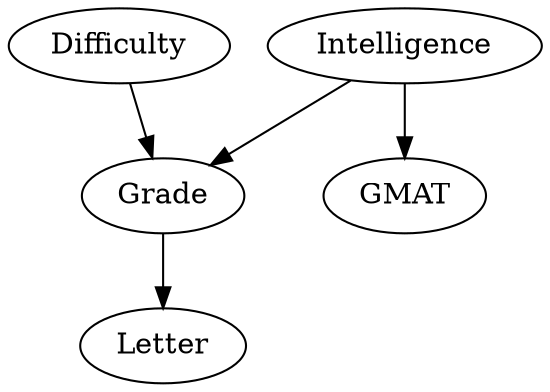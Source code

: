 strict digraph "" {
Difficulty;
Intelligence;
Letter;
Grade;
GMAT;
Grade -> Letter;
Difficulty -> Grade;
Intelligence -> GMAT;
Intelligence -> Grade;
}
